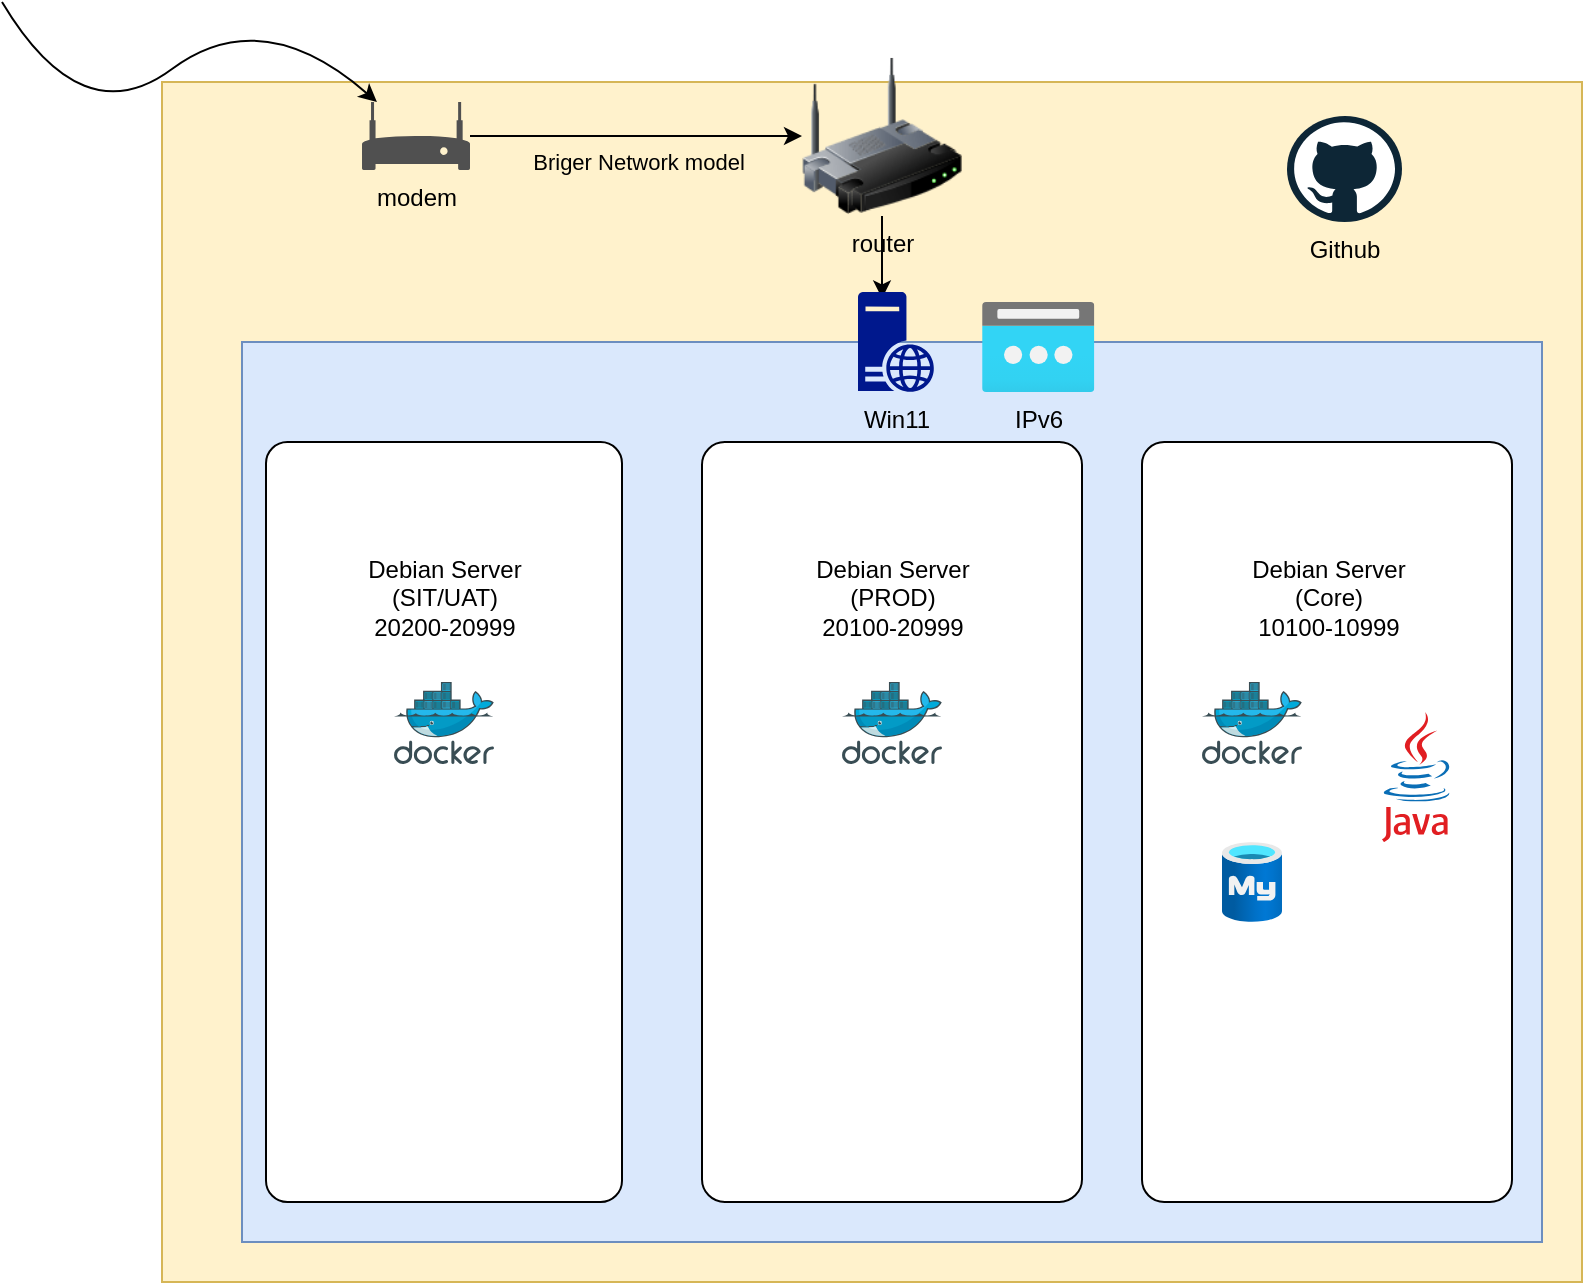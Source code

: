 <mxfile version="24.8.6">
  <diagram name="第 1 页" id="u-25nE3y5qG4QSfuM3qK">
    <mxGraphModel dx="1313" dy="729" grid="1" gridSize="10" guides="1" tooltips="1" connect="1" arrows="1" fold="1" page="1" pageScale="1" pageWidth="827" pageHeight="1169" math="0" shadow="0">
      <root>
        <mxCell id="0" />
        <mxCell id="1" parent="0" />
        <mxCell id="1-l_3ulUl1jvpwUB6pcr-5" value="" style="rounded=0;whiteSpace=wrap;html=1;fillColor=#fff2cc;strokeColor=#d6b656;" parent="1" vertex="1">
          <mxGeometry x="90" y="60" width="710" height="600" as="geometry" />
        </mxCell>
        <mxCell id="1-l_3ulUl1jvpwUB6pcr-4" value="" style="rounded=0;whiteSpace=wrap;html=1;fillColor=#dae8fc;strokeColor=#6c8ebf;" parent="1" vertex="1">
          <mxGeometry x="130" y="190" width="650" height="450" as="geometry" />
        </mxCell>
        <mxCell id="1-l_3ulUl1jvpwUB6pcr-7" style="edgeStyle=orthogonalEdgeStyle;rounded=0;orthogonalLoop=1;jettySize=auto;html=1;" parent="1" source="1-l_3ulUl1jvpwUB6pcr-1" target="1-l_3ulUl1jvpwUB6pcr-2" edge="1">
          <mxGeometry relative="1" as="geometry" />
        </mxCell>
        <mxCell id="1-l_3ulUl1jvpwUB6pcr-8" value="Briger Network model" style="edgeLabel;html=1;align=center;verticalAlign=middle;resizable=0;points=[];labelBackgroundColor=none;" parent="1-l_3ulUl1jvpwUB6pcr-7" vertex="1" connectable="0">
          <mxGeometry x="0.416" y="2" relative="1" as="geometry">
            <mxPoint x="-34" y="15" as="offset" />
          </mxGeometry>
        </mxCell>
        <mxCell id="1-l_3ulUl1jvpwUB6pcr-1" value="modem" style="sketch=0;pointerEvents=1;shadow=0;dashed=0;html=1;strokeColor=none;fillColor=#505050;labelPosition=center;verticalLabelPosition=bottom;verticalAlign=top;outlineConnect=0;align=center;shape=mxgraph.office.devices.modem;" parent="1" vertex="1">
          <mxGeometry x="190" y="70" width="54" height="34" as="geometry" />
        </mxCell>
        <mxCell id="1-l_3ulUl1jvpwUB6pcr-15" style="edgeStyle=orthogonalEdgeStyle;rounded=0;orthogonalLoop=1;jettySize=auto;html=1;entryX=0.316;entryY=0.064;entryDx=0;entryDy=0;entryPerimeter=0;" parent="1" source="1-l_3ulUl1jvpwUB6pcr-2" target="1-l_3ulUl1jvpwUB6pcr-19" edge="1">
          <mxGeometry relative="1" as="geometry">
            <mxPoint x="450" y="165" as="targetPoint" />
          </mxGeometry>
        </mxCell>
        <mxCell id="1-l_3ulUl1jvpwUB6pcr-2" value="router" style="image;html=1;image=img/lib/clip_art/networking/Wireless_Router_128x128.png;fontColor=default;labelBackgroundColor=none;" parent="1" vertex="1">
          <mxGeometry x="410" y="47" width="80" height="80" as="geometry" />
        </mxCell>
        <mxCell id="1-l_3ulUl1jvpwUB6pcr-3" value="IPv6" style="image;aspect=fixed;html=1;points=[];align=center;fontSize=12;image=img/lib/azure2/networking/Public_IP_Addresses.svg;labelBackgroundColor=none;" parent="1" vertex="1">
          <mxGeometry x="500" y="170" width="56.25" height="45" as="geometry" />
        </mxCell>
        <mxCell id="1-l_3ulUl1jvpwUB6pcr-6" value="" style="curved=1;endArrow=classic;html=1;rounded=0;" parent="1" target="1-l_3ulUl1jvpwUB6pcr-1" edge="1">
          <mxGeometry width="50" height="50" relative="1" as="geometry">
            <mxPoint x="10" y="20" as="sourcePoint" />
            <mxPoint x="90" y="20" as="targetPoint" />
            <Array as="points">
              <mxPoint x="50" y="87" />
              <mxPoint x="140" y="20" />
            </Array>
          </mxGeometry>
        </mxCell>
        <mxCell id="1-l_3ulUl1jvpwUB6pcr-22" value="" style="rounded=1;whiteSpace=wrap;html=1;arcSize=6;" parent="1" vertex="1">
          <mxGeometry x="580" y="240" width="185" height="380" as="geometry" />
        </mxCell>
        <mxCell id="1-l_3ulUl1jvpwUB6pcr-9" value="Debian Server&lt;div&gt;(Core)&lt;/div&gt;&lt;div&gt;10100-10999&lt;/div&gt;" style="shape=image;html=1;verticalAlign=top;verticalLabelPosition=bottom;labelBackgroundColor=none;imageAspect=0;aspect=fixed;image=https://cdn1.iconfinder.com/data/icons/KDE_Crystal_Diamond_2.5_Classical_Mod/128x128/apps/debian.png" parent="1" vertex="1">
          <mxGeometry x="652.5" y="250" width="40" height="40" as="geometry" />
        </mxCell>
        <mxCell id="1-l_3ulUl1jvpwUB6pcr-24" value="" style="rounded=1;whiteSpace=wrap;html=1;arcSize=6;" parent="1" vertex="1">
          <mxGeometry x="142" y="240" width="178" height="380" as="geometry" />
        </mxCell>
        <mxCell id="1-l_3ulUl1jvpwUB6pcr-10" value="Debian Server&lt;div&gt;(SIT/UAT)&lt;/div&gt;&lt;div&gt;20200-20999&lt;/div&gt;" style="shape=image;html=1;verticalAlign=top;verticalLabelPosition=bottom;labelBackgroundColor=none;imageAspect=0;aspect=fixed;image=https://cdn1.iconfinder.com/data/icons/KDE_Crystal_Diamond_2.5_Classical_Mod/128x128/apps/debian.png" parent="1" vertex="1">
          <mxGeometry x="211" y="250" width="40" height="40" as="geometry" />
        </mxCell>
        <mxCell id="1-l_3ulUl1jvpwUB6pcr-19" value="Win11" style="sketch=0;aspect=fixed;pointerEvents=1;shadow=0;dashed=0;html=1;strokeColor=none;labelPosition=center;verticalLabelPosition=bottom;verticalAlign=top;align=center;fillColor=#00188D;shape=mxgraph.mscae.enterprise.web_server" parent="1" vertex="1">
          <mxGeometry x="438" y="165" width="38" height="50" as="geometry" />
        </mxCell>
        <mxCell id="1-l_3ulUl1jvpwUB6pcr-23" value="" style="rounded=1;whiteSpace=wrap;html=1;arcSize=6;" parent="1" vertex="1">
          <mxGeometry x="360" y="240" width="190" height="380" as="geometry" />
        </mxCell>
        <mxCell id="1-l_3ulUl1jvpwUB6pcr-11" value="Debian Server&lt;div&gt;(PROD)&lt;/div&gt;&lt;div&gt;20100-20999&lt;/div&gt;" style="shape=image;html=1;verticalAlign=top;verticalLabelPosition=bottom;labelBackgroundColor=none;imageAspect=0;aspect=fixed;image=https://cdn1.iconfinder.com/data/icons/KDE_Crystal_Diamond_2.5_Classical_Mod/128x128/apps/debian.png" parent="1" vertex="1">
          <mxGeometry x="435" y="250" width="40" height="40" as="geometry" />
        </mxCell>
        <mxCell id="1-l_3ulUl1jvpwUB6pcr-25" value="Github" style="dashed=0;outlineConnect=0;html=1;align=center;labelPosition=center;verticalLabelPosition=bottom;verticalAlign=top;shape=mxgraph.weblogos.github" parent="1" vertex="1">
          <mxGeometry x="652.5" y="77" width="57.5" height="53" as="geometry" />
        </mxCell>
        <mxCell id="1-l_3ulUl1jvpwUB6pcr-26" value="" style="image;sketch=0;aspect=fixed;html=1;points=[];align=center;fontSize=12;image=img/lib/mscae/Docker.svg;" parent="1" vertex="1">
          <mxGeometry x="206" y="360" width="50" height="41" as="geometry" />
        </mxCell>
        <mxCell id="1-l_3ulUl1jvpwUB6pcr-27" value="" style="image;sketch=0;aspect=fixed;html=1;points=[];align=center;fontSize=12;image=img/lib/mscae/Docker.svg;" parent="1" vertex="1">
          <mxGeometry x="430" y="360" width="50" height="41" as="geometry" />
        </mxCell>
        <mxCell id="1-l_3ulUl1jvpwUB6pcr-28" value="" style="image;sketch=0;aspect=fixed;html=1;points=[];align=center;fontSize=12;image=img/lib/mscae/Docker.svg;" parent="1" vertex="1">
          <mxGeometry x="610" y="360" width="50" height="41" as="geometry" />
        </mxCell>
        <mxCell id="1-l_3ulUl1jvpwUB6pcr-29" value="" style="image;aspect=fixed;html=1;points=[];align=center;fontSize=12;image=img/lib/azure2/databases/Azure_Database_MySQL_Server.svg;" parent="1" vertex="1">
          <mxGeometry x="620" y="440" width="30" height="40" as="geometry" />
        </mxCell>
        <mxCell id="AnDRdRTcAi1dD7ed9YNJ-1" value="" style="shape=image;verticalLabelPosition=bottom;labelBackgroundColor=default;verticalAlign=top;aspect=fixed;imageAspect=0;image=https://dwglogo.com/wp-content/uploads/2017/11/Jenkins-logo.svg;" vertex="1" parent="1">
          <mxGeometry x="627.91" y="500" width="106.67" height="60" as="geometry" />
        </mxCell>
        <mxCell id="AnDRdRTcAi1dD7ed9YNJ-2" value="" style="dashed=0;outlineConnect=0;html=1;align=center;labelPosition=center;verticalLabelPosition=bottom;verticalAlign=top;shape=mxgraph.weblogos.java" vertex="1" parent="1">
          <mxGeometry x="700" y="375" width="34.4" height="65" as="geometry" />
        </mxCell>
      </root>
    </mxGraphModel>
  </diagram>
</mxfile>
